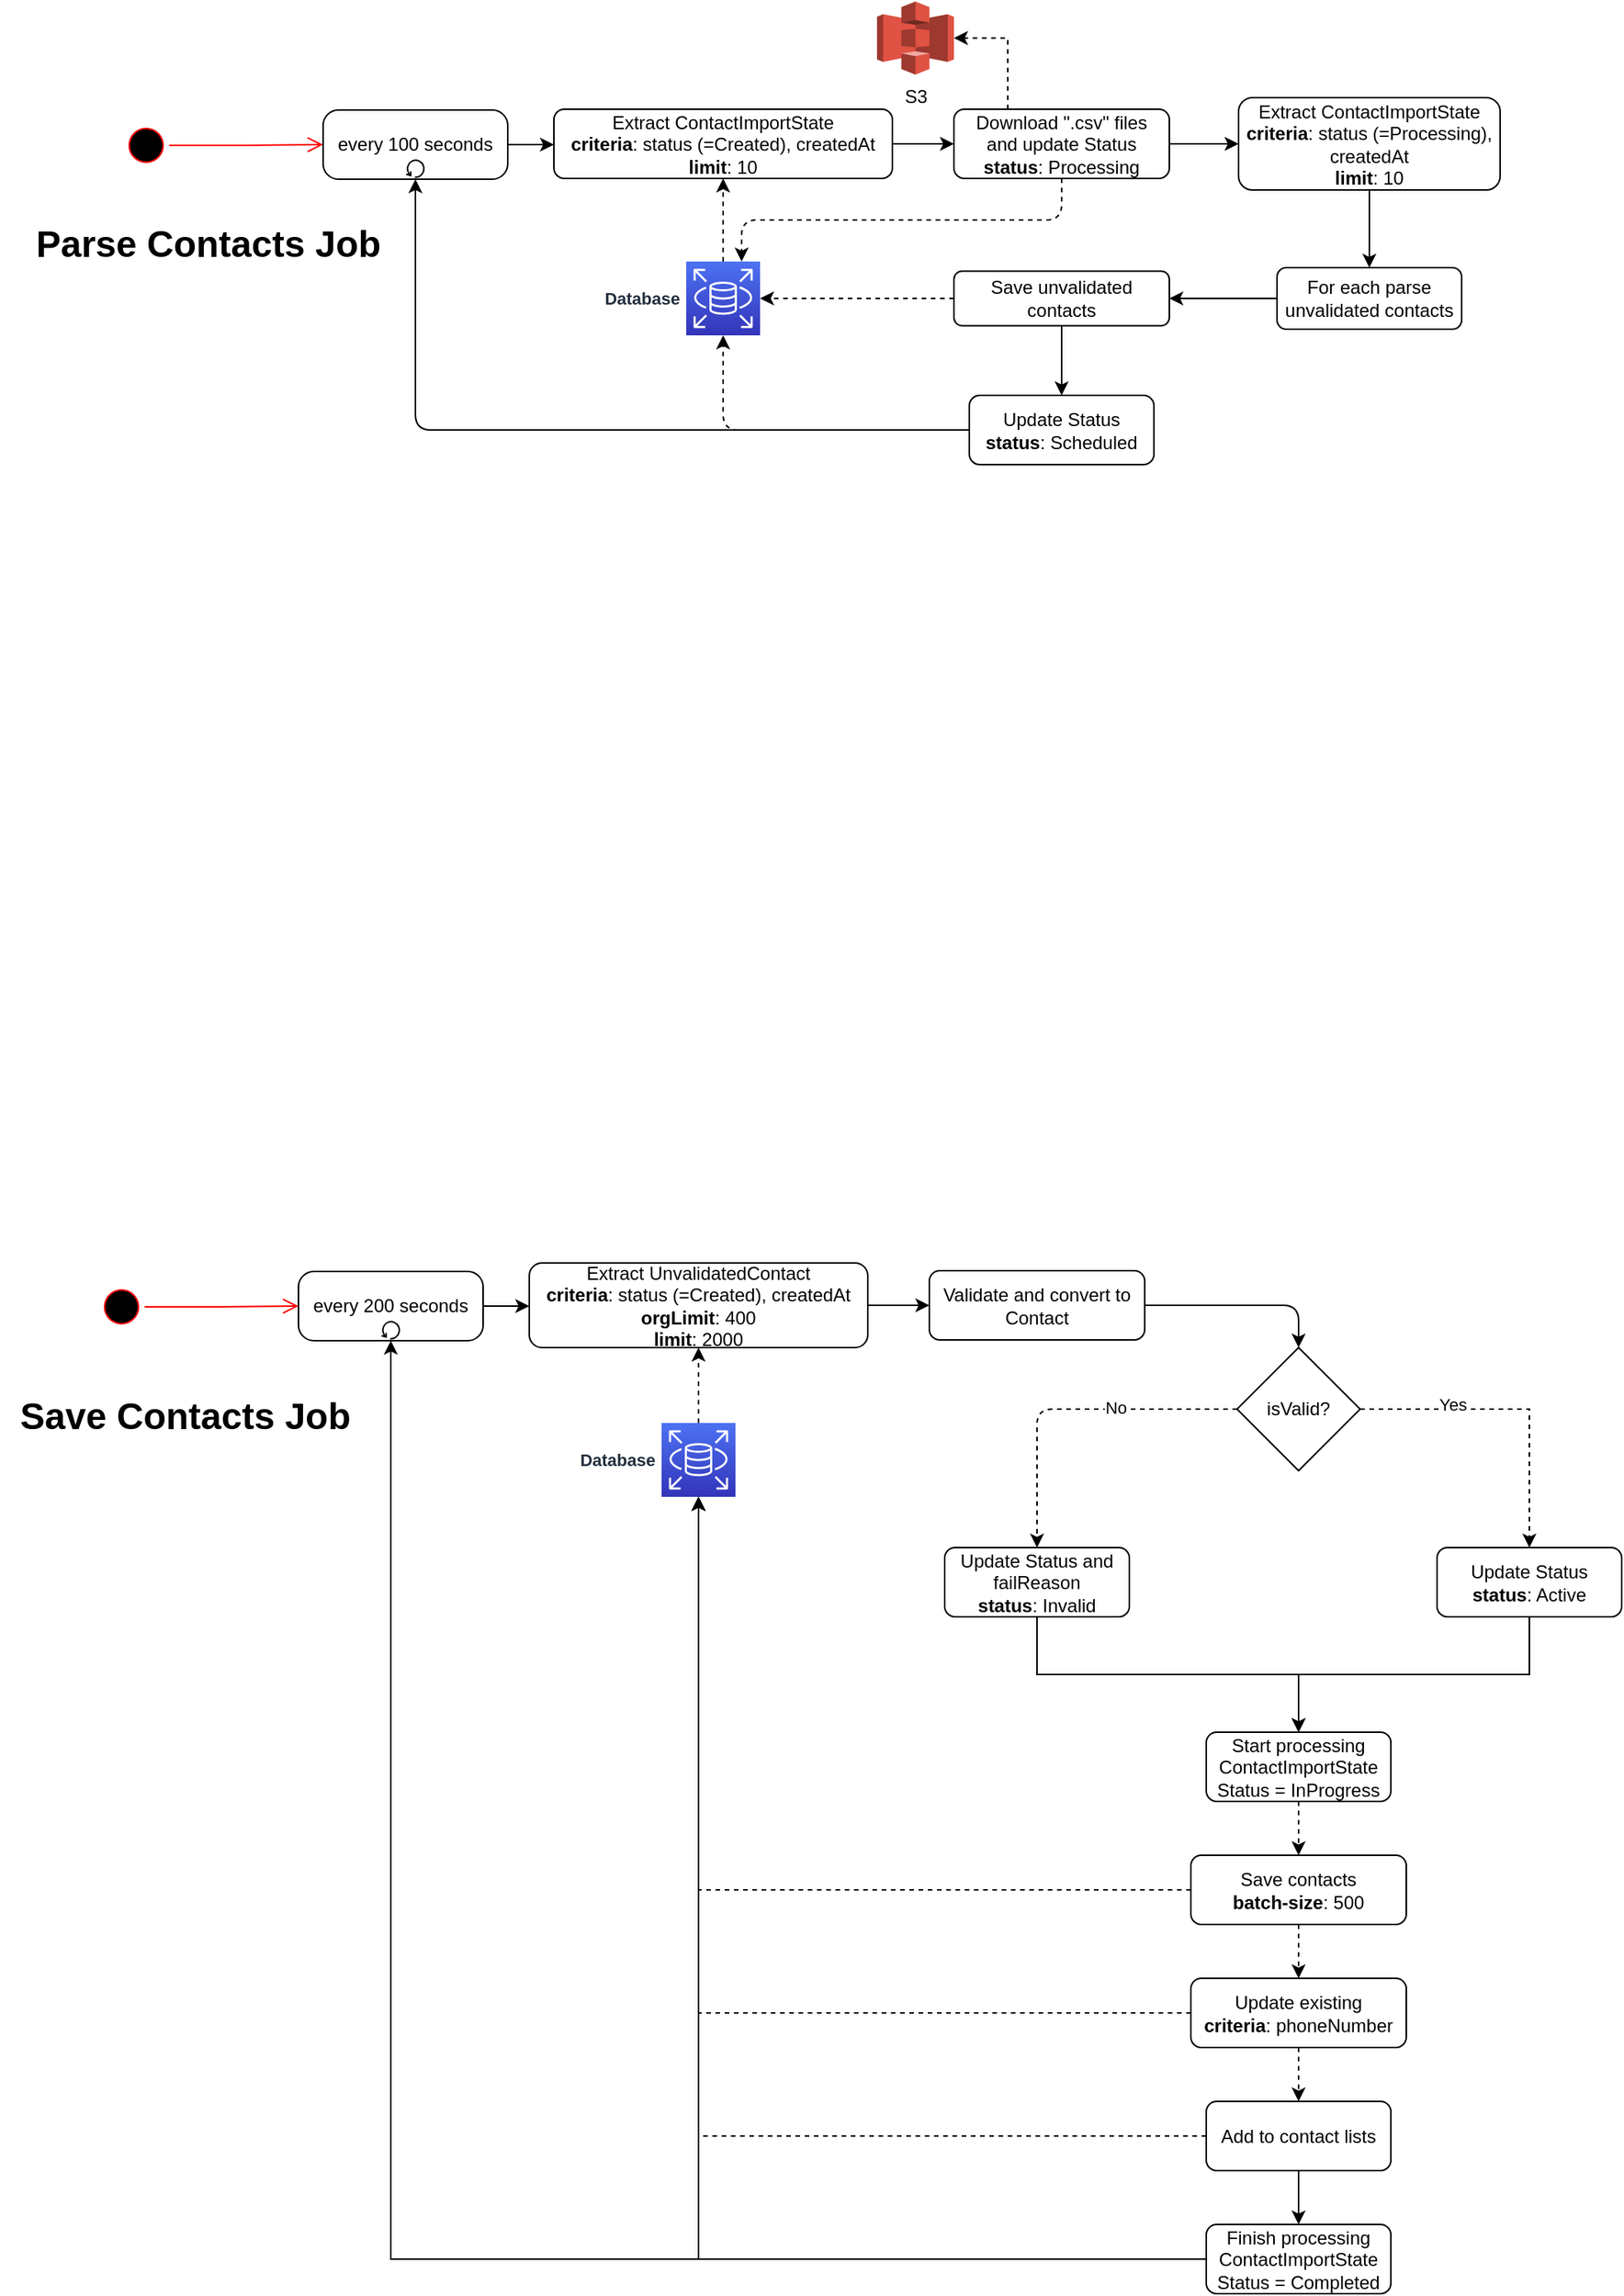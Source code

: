 <mxfile version="20.6.0" type="github">
  <diagram id="VKTRFyKmwZz97WrYO3hO" name="Page-1">
    <mxGraphModel dx="2725" dy="802" grid="1" gridSize="10" guides="1" tooltips="1" connect="1" arrows="1" fold="1" page="1" pageScale="1" pageWidth="1169" pageHeight="827" math="0" shadow="0">
      <root>
        <mxCell id="0" />
        <mxCell id="1" parent="0" />
        <mxCell id="v4iH7APgCb-KjCT9Qs5D-30" value="" style="ellipse;html=1;shape=startState;fillColor=#000000;strokeColor=#ff0000;" parent="1" vertex="1">
          <mxGeometry x="-1040" y="108.5" width="30" height="30" as="geometry" />
        </mxCell>
        <mxCell id="v4iH7APgCb-KjCT9Qs5D-31" value="" style="edgeStyle=orthogonalEdgeStyle;html=1;verticalAlign=bottom;endArrow=open;endSize=8;strokeColor=#ff0000;rounded=1;exitX=1;exitY=0.5;exitDx=0;exitDy=0;entryX=0;entryY=0.5;entryDx=0;entryDy=0;entryPerimeter=0;" parent="1" source="v4iH7APgCb-KjCT9Qs5D-30" target="v4iH7APgCb-KjCT9Qs5D-33" edge="1">
          <mxGeometry relative="1" as="geometry">
            <mxPoint x="-1025" y="198.5" as="targetPoint" />
          </mxGeometry>
        </mxCell>
        <mxCell id="v4iH7APgCb-KjCT9Qs5D-32" style="edgeStyle=orthogonalEdgeStyle;rounded=1;orthogonalLoop=1;jettySize=auto;html=1;exitX=1;exitY=0.5;exitDx=0;exitDy=0;exitPerimeter=0;entryX=0;entryY=0.5;entryDx=0;entryDy=0;startArrow=none;startFill=0;" parent="1" source="v4iH7APgCb-KjCT9Qs5D-33" target="v4iH7APgCb-KjCT9Qs5D-36" edge="1">
          <mxGeometry relative="1" as="geometry" />
        </mxCell>
        <mxCell id="v4iH7APgCb-KjCT9Qs5D-33" value="every 100 seconds" style="points=[[0.25,0,0],[0.5,0,0],[0.75,0,0],[1,0.25,0],[1,0.5,0],[1,0.75,0],[0.75,1,0],[0.5,1,0],[0.25,1,0],[0,0.75,0],[0,0.5,0],[0,0.25,0]];shape=mxgraph.bpmn.task;whiteSpace=wrap;rectStyle=rounded;size=10;taskMarker=abstract;isLoopStandard=1;" parent="1" vertex="1">
          <mxGeometry x="-910" y="100.5" width="120" height="45" as="geometry" />
        </mxCell>
        <mxCell id="v4iH7APgCb-KjCT9Qs5D-34" style="edgeStyle=orthogonalEdgeStyle;rounded=1;orthogonalLoop=1;jettySize=auto;html=1;exitX=1;exitY=0.5;exitDx=0;exitDy=0;entryX=0;entryY=0.5;entryDx=0;entryDy=0;startArrow=none;startFill=0;" parent="1" source="v4iH7APgCb-KjCT9Qs5D-36" target="v4iH7APgCb-KjCT9Qs5D-41" edge="1">
          <mxGeometry relative="1" as="geometry" />
        </mxCell>
        <mxCell id="v4iH7APgCb-KjCT9Qs5D-35" style="edgeStyle=orthogonalEdgeStyle;rounded=1;orthogonalLoop=1;jettySize=auto;html=1;startArrow=none;startFill=0;dashed=1;entryX=0.5;entryY=1;entryDx=0;entryDy=0;exitX=0.5;exitY=0;exitDx=0;exitDy=0;exitPerimeter=0;" parent="1" source="v4iH7APgCb-KjCT9Qs5D-56" target="v4iH7APgCb-KjCT9Qs5D-36" edge="1">
          <mxGeometry relative="1" as="geometry" />
        </mxCell>
        <mxCell id="v4iH7APgCb-KjCT9Qs5D-36" value="Extract ContactImportState&lt;br&gt;&lt;b&gt;criteria&lt;/b&gt;: status (=Created), createdAt&lt;br&gt;&lt;b&gt;limit&lt;/b&gt;: 10" style="rounded=1;whiteSpace=wrap;html=1;" parent="1" vertex="1">
          <mxGeometry x="-760" y="100" width="220" height="45" as="geometry" />
        </mxCell>
        <mxCell id="v4iH7APgCb-KjCT9Qs5D-37" style="edgeStyle=orthogonalEdgeStyle;rounded=1;orthogonalLoop=1;jettySize=auto;html=1;exitX=0.5;exitY=1;exitDx=0;exitDy=0;entryX=0.5;entryY=0;entryDx=0;entryDy=0;labelBackgroundColor=none;fontSize=18;fontColor=#FF2D0D;startArrow=none;startFill=0;" parent="1" source="v4iH7APgCb-KjCT9Qs5D-38" target="v4iH7APgCb-KjCT9Qs5D-48" edge="1">
          <mxGeometry relative="1" as="geometry" />
        </mxCell>
        <mxCell id="v4iH7APgCb-KjCT9Qs5D-38" value="Extract ContactImportState&lt;br&gt;&lt;b&gt;criteria&lt;/b&gt;: status (=Processing), createdAt&lt;br&gt;&lt;b&gt;limit&lt;/b&gt;: 10" style="rounded=1;whiteSpace=wrap;html=1;" parent="1" vertex="1">
          <mxGeometry x="-315" y="92.5" width="170" height="60" as="geometry" />
        </mxCell>
        <mxCell id="v4iH7APgCb-KjCT9Qs5D-39" style="edgeStyle=orthogonalEdgeStyle;rounded=1;orthogonalLoop=1;jettySize=auto;html=1;exitX=0.5;exitY=1;exitDx=0;exitDy=0;startArrow=none;startFill=0;dashed=1;entryX=0.75;entryY=0;entryDx=0;entryDy=0;entryPerimeter=0;" parent="1" source="v4iH7APgCb-KjCT9Qs5D-41" target="v4iH7APgCb-KjCT9Qs5D-56" edge="1">
          <mxGeometry relative="1" as="geometry" />
        </mxCell>
        <mxCell id="v4iH7APgCb-KjCT9Qs5D-40" style="edgeStyle=orthogonalEdgeStyle;rounded=1;orthogonalLoop=1;jettySize=auto;html=1;exitX=1;exitY=0.5;exitDx=0;exitDy=0;entryX=0;entryY=0.5;entryDx=0;entryDy=0;startArrow=none;startFill=0;" parent="1" source="v4iH7APgCb-KjCT9Qs5D-41" target="v4iH7APgCb-KjCT9Qs5D-38" edge="1">
          <mxGeometry relative="1" as="geometry" />
        </mxCell>
        <mxCell id="v4iH7APgCb-KjCT9Qs5D-85" style="edgeStyle=orthogonalEdgeStyle;rounded=0;orthogonalLoop=1;jettySize=auto;html=1;exitX=0.25;exitY=0;exitDx=0;exitDy=0;entryX=1;entryY=0.5;entryDx=0;entryDy=0;entryPerimeter=0;dashed=1;" parent="1" source="v4iH7APgCb-KjCT9Qs5D-41" target="v4iH7APgCb-KjCT9Qs5D-84" edge="1">
          <mxGeometry relative="1" as="geometry" />
        </mxCell>
        <mxCell id="v4iH7APgCb-KjCT9Qs5D-41" value="Download &quot;.csv&quot; files&lt;br&gt;and update Status&lt;br&gt;&lt;b&gt;status&lt;/b&gt;: Processing" style="rounded=1;whiteSpace=wrap;html=1;" parent="1" vertex="1">
          <mxGeometry x="-500" y="100" width="140" height="45" as="geometry" />
        </mxCell>
        <mxCell id="v4iH7APgCb-KjCT9Qs5D-46" value="Update Status&lt;br&gt;&lt;b&gt;status&lt;/b&gt;: Scheduled" style="rounded=1;whiteSpace=wrap;html=1;" parent="1" vertex="1">
          <mxGeometry x="-490" y="286" width="120" height="45" as="geometry" />
        </mxCell>
        <mxCell id="v4iH7APgCb-KjCT9Qs5D-47" style="edgeStyle=orthogonalEdgeStyle;rounded=1;orthogonalLoop=1;jettySize=auto;html=1;exitX=0;exitY=0.5;exitDx=0;exitDy=0;entryX=1;entryY=0.5;entryDx=0;entryDy=0;labelBackgroundColor=none;fontSize=12;fontColor=#FF2D0D;startArrow=none;startFill=0;" parent="1" source="v4iH7APgCb-KjCT9Qs5D-48" target="v4iH7APgCb-KjCT9Qs5D-51" edge="1">
          <mxGeometry relative="1" as="geometry" />
        </mxCell>
        <mxCell id="v4iH7APgCb-KjCT9Qs5D-48" value="For each parse unvalidated contacts" style="rounded=1;whiteSpace=wrap;html=1;labelBackgroundColor=none;fontSize=12;" parent="1" vertex="1">
          <mxGeometry x="-290" y="203" width="120" height="40" as="geometry" />
        </mxCell>
        <mxCell id="v4iH7APgCb-KjCT9Qs5D-49" style="edgeStyle=orthogonalEdgeStyle;rounded=1;orthogonalLoop=1;jettySize=auto;html=1;exitX=0;exitY=0.5;exitDx=0;exitDy=0;labelBackgroundColor=none;fontSize=12;fontColor=#FF2D0D;startArrow=none;startFill=0;dashed=1;entryX=1;entryY=0.5;entryDx=0;entryDy=0;entryPerimeter=0;" parent="1" source="v4iH7APgCb-KjCT9Qs5D-51" target="v4iH7APgCb-KjCT9Qs5D-56" edge="1">
          <mxGeometry relative="1" as="geometry">
            <mxPoint x="-626" y="223.1" as="targetPoint" />
          </mxGeometry>
        </mxCell>
        <mxCell id="v4iH7APgCb-KjCT9Qs5D-50" style="edgeStyle=orthogonalEdgeStyle;rounded=1;orthogonalLoop=1;jettySize=auto;html=1;exitX=0.5;exitY=1;exitDx=0;exitDy=0;labelBackgroundColor=none;fontSize=12;fontColor=#FF2D0D;startArrow=none;startFill=0;" parent="1" source="v4iH7APgCb-KjCT9Qs5D-51" target="v4iH7APgCb-KjCT9Qs5D-46" edge="1">
          <mxGeometry relative="1" as="geometry" />
        </mxCell>
        <mxCell id="v4iH7APgCb-KjCT9Qs5D-51" value="Save unvalidated contacts" style="rounded=1;whiteSpace=wrap;html=1;labelBackgroundColor=none;fontSize=12;" parent="1" vertex="1">
          <mxGeometry x="-500" y="205.25" width="140" height="35.5" as="geometry" />
        </mxCell>
        <mxCell id="v4iH7APgCb-KjCT9Qs5D-52" style="edgeStyle=orthogonalEdgeStyle;rounded=1;orthogonalLoop=1;jettySize=auto;html=1;exitX=0;exitY=0.5;exitDx=0;exitDy=0;entryX=0.5;entryY=1;entryDx=0;entryDy=0;entryPerimeter=0;labelBackgroundColor=none;fontSize=12;fontColor=#FF2908;startArrow=none;startFill=0;" parent="1" source="v4iH7APgCb-KjCT9Qs5D-46" target="v4iH7APgCb-KjCT9Qs5D-33" edge="1">
          <mxGeometry relative="1" as="geometry">
            <mxPoint x="-707.5" y="308.5" as="sourcePoint" />
          </mxGeometry>
        </mxCell>
        <mxCell id="v4iH7APgCb-KjCT9Qs5D-53" style="edgeStyle=orthogonalEdgeStyle;rounded=1;orthogonalLoop=1;jettySize=auto;html=1;exitX=0;exitY=0.5;exitDx=0;exitDy=0;labelBackgroundColor=none;fontSize=12;fontColor=#FF2908;startArrow=none;startFill=0;dashed=1;entryX=0.5;entryY=1;entryDx=0;entryDy=0;entryPerimeter=0;" parent="1" source="v4iH7APgCb-KjCT9Qs5D-46" target="v4iH7APgCb-KjCT9Qs5D-56" edge="1">
          <mxGeometry relative="1" as="geometry">
            <mxPoint x="-650" y="286" as="sourcePoint" />
          </mxGeometry>
        </mxCell>
        <mxCell id="v4iH7APgCb-KjCT9Qs5D-56" value="Database" style="sketch=0;points=[[0,0,0],[0.25,0,0],[0.5,0,0],[0.75,0,0],[1,0,0],[0,1,0],[0.25,1,0],[0.5,1,0],[0.75,1,0],[1,1,0],[0,0.25,0],[0,0.5,0],[0,0.75,0],[1,0.25,0],[1,0.5,0],[1,0.75,0]];outlineConnect=0;fontColor=#232F3E;gradientColor=#4D72F3;gradientDirection=north;fillColor=#3334B9;strokeColor=#ffffff;dashed=0;verticalLabelPosition=middle;verticalAlign=middle;align=right;html=1;fontSize=11;fontStyle=1;aspect=fixed;shape=mxgraph.aws4.resourceIcon;resIcon=mxgraph.aws4.rds;labelBackgroundColor=none;labelBorderColor=none;fontFamily=Helvetica;labelPosition=left;spacing=5;" parent="1" vertex="1">
          <mxGeometry x="-674" y="199" width="48" height="48" as="geometry" />
        </mxCell>
        <mxCell id="v4iH7APgCb-KjCT9Qs5D-84" value="S3" style="outlineConnect=0;dashed=0;verticalLabelPosition=bottom;verticalAlign=top;align=center;html=1;shape=mxgraph.aws3.s3;fillColor=#E05243;gradientColor=none;" parent="1" vertex="1">
          <mxGeometry x="-550" y="30" width="50" height="47.5" as="geometry" />
        </mxCell>
        <mxCell id="v4iH7APgCb-KjCT9Qs5D-86" value="" style="ellipse;html=1;shape=startState;fillColor=#000000;strokeColor=#ff0000;" parent="1" vertex="1">
          <mxGeometry x="-1056" y="863.5" width="30" height="30" as="geometry" />
        </mxCell>
        <mxCell id="v4iH7APgCb-KjCT9Qs5D-87" value="" style="edgeStyle=orthogonalEdgeStyle;html=1;verticalAlign=bottom;endArrow=open;endSize=8;strokeColor=#ff0000;rounded=1;exitX=1;exitY=0.5;exitDx=0;exitDy=0;entryX=0;entryY=0.5;entryDx=0;entryDy=0;entryPerimeter=0;" parent="1" source="v4iH7APgCb-KjCT9Qs5D-86" target="v4iH7APgCb-KjCT9Qs5D-89" edge="1">
          <mxGeometry relative="1" as="geometry">
            <mxPoint x="-1041" y="953.5" as="targetPoint" />
          </mxGeometry>
        </mxCell>
        <mxCell id="v4iH7APgCb-KjCT9Qs5D-88" style="edgeStyle=orthogonalEdgeStyle;rounded=1;orthogonalLoop=1;jettySize=auto;html=1;exitX=1;exitY=0.5;exitDx=0;exitDy=0;exitPerimeter=0;entryX=0;entryY=0.5;entryDx=0;entryDy=0;startArrow=none;startFill=0;" parent="1" source="v4iH7APgCb-KjCT9Qs5D-89" target="v4iH7APgCb-KjCT9Qs5D-92" edge="1">
          <mxGeometry relative="1" as="geometry" />
        </mxCell>
        <mxCell id="v4iH7APgCb-KjCT9Qs5D-89" value="every 200 seconds" style="points=[[0.25,0,0],[0.5,0,0],[0.75,0,0],[1,0.25,0],[1,0.5,0],[1,0.75,0],[0.75,1,0],[0.5,1,0],[0.25,1,0],[0,0.75,0],[0,0.5,0],[0,0.25,0]];shape=mxgraph.bpmn.task;whiteSpace=wrap;rectStyle=rounded;size=10;taskMarker=abstract;isLoopStandard=1;" parent="1" vertex="1">
          <mxGeometry x="-926" y="855.5" width="120" height="45" as="geometry" />
        </mxCell>
        <mxCell id="v4iH7APgCb-KjCT9Qs5D-90" style="edgeStyle=orthogonalEdgeStyle;rounded=1;orthogonalLoop=1;jettySize=auto;html=1;exitX=1;exitY=0.5;exitDx=0;exitDy=0;entryX=0;entryY=0.5;entryDx=0;entryDy=0;startArrow=none;startFill=0;" parent="1" source="v4iH7APgCb-KjCT9Qs5D-92" target="v4iH7APgCb-KjCT9Qs5D-98" edge="1">
          <mxGeometry relative="1" as="geometry" />
        </mxCell>
        <mxCell id="v4iH7APgCb-KjCT9Qs5D-91" style="edgeStyle=orthogonalEdgeStyle;rounded=1;orthogonalLoop=1;jettySize=auto;html=1;startArrow=none;startFill=0;dashed=1;entryX=0.5;entryY=1;entryDx=0;entryDy=0;exitX=0.5;exitY=0;exitDx=0;exitDy=0;exitPerimeter=0;" parent="1" source="v4iH7APgCb-KjCT9Qs5D-107" target="v4iH7APgCb-KjCT9Qs5D-92" edge="1">
          <mxGeometry relative="1" as="geometry" />
        </mxCell>
        <mxCell id="v4iH7APgCb-KjCT9Qs5D-92" value="Extract UnvalidatedContact&lt;br&gt;&lt;b&gt;criteria&lt;/b&gt;: status (=Created), createdAt&lt;br&gt;&lt;b&gt;orgLimit&lt;/b&gt;: 400&lt;br&gt;&lt;b&gt;limit&lt;/b&gt;: 2000" style="rounded=1;whiteSpace=wrap;html=1;" parent="1" vertex="1">
          <mxGeometry x="-776" y="850" width="220" height="55" as="geometry" />
        </mxCell>
        <mxCell id="v4iH7APgCb-KjCT9Qs5D-96" style="edgeStyle=orthogonalEdgeStyle;rounded=1;orthogonalLoop=1;jettySize=auto;html=1;exitX=1;exitY=0.5;exitDx=0;exitDy=0;entryX=0.5;entryY=0;entryDx=0;entryDy=0;startArrow=none;startFill=0;" parent="1" source="v4iH7APgCb-KjCT9Qs5D-98" target="v4iH7APgCb-KjCT9Qs5D-109" edge="1">
          <mxGeometry relative="1" as="geometry">
            <mxPoint x="-331" y="877.5" as="targetPoint" />
            <Array as="points">
              <mxPoint x="-276" y="878" />
            </Array>
          </mxGeometry>
        </mxCell>
        <mxCell id="v4iH7APgCb-KjCT9Qs5D-98" value="Validate and convert to Contact" style="rounded=1;whiteSpace=wrap;html=1;" parent="1" vertex="1">
          <mxGeometry x="-516" y="855" width="140" height="45" as="geometry" />
        </mxCell>
        <mxCell id="v4iH7APgCb-KjCT9Qs5D-118" style="edgeStyle=orthogonalEdgeStyle;rounded=0;orthogonalLoop=1;jettySize=auto;html=1;exitX=0.5;exitY=1;exitDx=0;exitDy=0;" parent="1" source="v4iH7APgCb-KjCT9Qs5D-99" target="v4iH7APgCb-KjCT9Qs5D-117" edge="1">
          <mxGeometry relative="1" as="geometry" />
        </mxCell>
        <mxCell id="v4iH7APgCb-KjCT9Qs5D-99" value="Update Status and failReason&lt;br&gt;&lt;b&gt;status&lt;/b&gt;: Invalid" style="rounded=1;whiteSpace=wrap;html=1;" parent="1" vertex="1">
          <mxGeometry x="-506" y="1035" width="120" height="45" as="geometry" />
        </mxCell>
        <mxCell id="v4iH7APgCb-KjCT9Qs5D-103" style="edgeStyle=orthogonalEdgeStyle;rounded=1;orthogonalLoop=1;jettySize=auto;html=1;exitX=0;exitY=0.5;exitDx=0;exitDy=0;labelBackgroundColor=none;fontSize=12;fontColor=#FF2D0D;startArrow=none;startFill=0;dashed=1;" parent="1" source="v4iH7APgCb-KjCT9Qs5D-109" target="v4iH7APgCb-KjCT9Qs5D-99" edge="1">
          <mxGeometry relative="1" as="geometry">
            <mxPoint x="-446" y="995.75" as="sourcePoint" />
          </mxGeometry>
        </mxCell>
        <mxCell id="v4iH7APgCb-KjCT9Qs5D-111" value="No" style="edgeLabel;html=1;align=center;verticalAlign=middle;resizable=0;points=[];" parent="v4iH7APgCb-KjCT9Qs5D-103" vertex="1" connectable="0">
          <mxGeometry x="-0.283" y="-1" relative="1" as="geometry">
            <mxPoint as="offset" />
          </mxGeometry>
        </mxCell>
        <mxCell id="v4iH7APgCb-KjCT9Qs5D-107" value="Database" style="sketch=0;points=[[0,0,0],[0.25,0,0],[0.5,0,0],[0.75,0,0],[1,0,0],[0,1,0],[0.25,1,0],[0.5,1,0],[0.75,1,0],[1,1,0],[0,0.25,0],[0,0.5,0],[0,0.75,0],[1,0.25,0],[1,0.5,0],[1,0.75,0]];outlineConnect=0;fontColor=#232F3E;gradientColor=#4D72F3;gradientDirection=north;fillColor=#3334B9;strokeColor=#ffffff;dashed=0;verticalLabelPosition=middle;verticalAlign=middle;align=right;html=1;fontSize=11;fontStyle=1;aspect=fixed;shape=mxgraph.aws4.resourceIcon;resIcon=mxgraph.aws4.rds;labelBackgroundColor=none;labelBorderColor=none;fontFamily=Helvetica;labelPosition=left;spacing=5;" parent="1" vertex="1">
          <mxGeometry x="-690" y="954" width="48" height="48" as="geometry" />
        </mxCell>
        <mxCell id="v4iH7APgCb-KjCT9Qs5D-114" style="edgeStyle=orthogonalEdgeStyle;rounded=0;orthogonalLoop=1;jettySize=auto;html=1;exitX=1;exitY=0.5;exitDx=0;exitDy=0;dashed=1;" parent="1" source="v4iH7APgCb-KjCT9Qs5D-109" target="v4iH7APgCb-KjCT9Qs5D-110" edge="1">
          <mxGeometry relative="1" as="geometry" />
        </mxCell>
        <mxCell id="v4iH7APgCb-KjCT9Qs5D-115" value="Yes" style="edgeLabel;html=1;align=center;verticalAlign=middle;resizable=0;points=[];" parent="v4iH7APgCb-KjCT9Qs5D-114" vertex="1" connectable="0">
          <mxGeometry x="-0.399" y="3" relative="1" as="geometry">
            <mxPoint as="offset" />
          </mxGeometry>
        </mxCell>
        <mxCell id="v4iH7APgCb-KjCT9Qs5D-109" value="isValid?" style="rhombus;whiteSpace=wrap;html=1;" parent="1" vertex="1">
          <mxGeometry x="-316" y="905" width="80" height="80" as="geometry" />
        </mxCell>
        <mxCell id="v4iH7APgCb-KjCT9Qs5D-119" style="edgeStyle=orthogonalEdgeStyle;rounded=0;orthogonalLoop=1;jettySize=auto;html=1;exitX=0.5;exitY=1;exitDx=0;exitDy=0;entryX=0.5;entryY=0;entryDx=0;entryDy=0;" parent="1" source="v4iH7APgCb-KjCT9Qs5D-110" target="v4iH7APgCb-KjCT9Qs5D-117" edge="1">
          <mxGeometry relative="1" as="geometry" />
        </mxCell>
        <mxCell id="v4iH7APgCb-KjCT9Qs5D-110" value="Update Status&lt;br&gt;&lt;b&gt;status&lt;/b&gt;: Active" style="rounded=1;whiteSpace=wrap;html=1;" parent="1" vertex="1">
          <mxGeometry x="-186" y="1035" width="120" height="45" as="geometry" />
        </mxCell>
        <mxCell id="v4iH7APgCb-KjCT9Qs5D-122" style="edgeStyle=orthogonalEdgeStyle;rounded=0;orthogonalLoop=1;jettySize=auto;html=1;exitX=0.5;exitY=1;exitDx=0;exitDy=0;entryX=0.5;entryY=0;entryDx=0;entryDy=0;dashed=1;" parent="1" source="v4iH7APgCb-KjCT9Qs5D-117" target="v4iH7APgCb-KjCT9Qs5D-120" edge="1">
          <mxGeometry relative="1" as="geometry" />
        </mxCell>
        <mxCell id="v4iH7APgCb-KjCT9Qs5D-117" value="Start processing&lt;br&gt;ContactImportState&lt;br&gt;Status = InProgress" style="rounded=1;whiteSpace=wrap;html=1;" parent="1" vertex="1">
          <mxGeometry x="-336" y="1155" width="120" height="45" as="geometry" />
        </mxCell>
        <mxCell id="v4iH7APgCb-KjCT9Qs5D-123" style="edgeStyle=orthogonalEdgeStyle;rounded=0;orthogonalLoop=1;jettySize=auto;html=1;exitX=0.5;exitY=1;exitDx=0;exitDy=0;entryX=0.5;entryY=0;entryDx=0;entryDy=0;dashed=1;" parent="1" source="v4iH7APgCb-KjCT9Qs5D-120" target="v4iH7APgCb-KjCT9Qs5D-121" edge="1">
          <mxGeometry relative="1" as="geometry" />
        </mxCell>
        <mxCell id="v4iH7APgCb-KjCT9Qs5D-125" style="edgeStyle=orthogonalEdgeStyle;rounded=0;orthogonalLoop=1;jettySize=auto;html=1;exitX=0;exitY=0.5;exitDx=0;exitDy=0;entryX=0.5;entryY=1;entryDx=0;entryDy=0;entryPerimeter=0;dashed=1;" parent="1" source="v4iH7APgCb-KjCT9Qs5D-120" target="v4iH7APgCb-KjCT9Qs5D-107" edge="1">
          <mxGeometry relative="1" as="geometry" />
        </mxCell>
        <mxCell id="v4iH7APgCb-KjCT9Qs5D-120" value="Save contacts&lt;br&gt;&lt;b&gt;batch-size&lt;/b&gt;: 500" style="rounded=1;whiteSpace=wrap;html=1;" parent="1" vertex="1">
          <mxGeometry x="-346" y="1235" width="140" height="45" as="geometry" />
        </mxCell>
        <mxCell id="v4iH7APgCb-KjCT9Qs5D-126" style="edgeStyle=orthogonalEdgeStyle;rounded=0;orthogonalLoop=1;jettySize=auto;html=1;exitX=0;exitY=0.5;exitDx=0;exitDy=0;entryX=0.5;entryY=1;entryDx=0;entryDy=0;entryPerimeter=0;dashed=1;" parent="1" source="v4iH7APgCb-KjCT9Qs5D-121" target="v4iH7APgCb-KjCT9Qs5D-107" edge="1">
          <mxGeometry relative="1" as="geometry" />
        </mxCell>
        <mxCell id="v4iH7APgCb-KjCT9Qs5D-132" style="edgeStyle=orthogonalEdgeStyle;rounded=0;orthogonalLoop=1;jettySize=auto;html=1;exitX=0.5;exitY=1;exitDx=0;exitDy=0;entryX=0.5;entryY=0;entryDx=0;entryDy=0;dashed=1;" parent="1" source="v4iH7APgCb-KjCT9Qs5D-121" target="v4iH7APgCb-KjCT9Qs5D-130" edge="1">
          <mxGeometry relative="1" as="geometry" />
        </mxCell>
        <mxCell id="v4iH7APgCb-KjCT9Qs5D-121" value="Update existing&lt;br&gt;&lt;b&gt;criteria&lt;/b&gt;: phoneNumber" style="rounded=1;whiteSpace=wrap;html=1;" parent="1" vertex="1">
          <mxGeometry x="-346" y="1315" width="140" height="45" as="geometry" />
        </mxCell>
        <mxCell id="v4iH7APgCb-KjCT9Qs5D-129" style="edgeStyle=orthogonalEdgeStyle;rounded=0;orthogonalLoop=1;jettySize=auto;html=1;exitX=0;exitY=0.5;exitDx=0;exitDy=0;entryX=0.5;entryY=1;entryDx=0;entryDy=0;entryPerimeter=0;" parent="1" source="v4iH7APgCb-KjCT9Qs5D-127" target="v4iH7APgCb-KjCT9Qs5D-107" edge="1">
          <mxGeometry relative="1" as="geometry" />
        </mxCell>
        <mxCell id="v4iH7APgCb-KjCT9Qs5D-135" style="edgeStyle=orthogonalEdgeStyle;rounded=0;orthogonalLoop=1;jettySize=auto;html=1;exitX=0;exitY=0.5;exitDx=0;exitDy=0;entryX=0.5;entryY=1;entryDx=0;entryDy=0;entryPerimeter=0;" parent="1" source="v4iH7APgCb-KjCT9Qs5D-127" target="v4iH7APgCb-KjCT9Qs5D-89" edge="1">
          <mxGeometry relative="1" as="geometry" />
        </mxCell>
        <mxCell id="v4iH7APgCb-KjCT9Qs5D-127" value="Finish processing&lt;br&gt;ContactImportState&lt;br&gt;Status = Completed" style="rounded=1;whiteSpace=wrap;html=1;" parent="1" vertex="1">
          <mxGeometry x="-336" y="1475" width="120" height="45" as="geometry" />
        </mxCell>
        <mxCell id="v4iH7APgCb-KjCT9Qs5D-133" style="edgeStyle=orthogonalEdgeStyle;rounded=0;orthogonalLoop=1;jettySize=auto;html=1;exitX=0.5;exitY=1;exitDx=0;exitDy=0;" parent="1" source="v4iH7APgCb-KjCT9Qs5D-130" target="v4iH7APgCb-KjCT9Qs5D-127" edge="1">
          <mxGeometry relative="1" as="geometry" />
        </mxCell>
        <mxCell id="v4iH7APgCb-KjCT9Qs5D-134" style="edgeStyle=orthogonalEdgeStyle;rounded=0;orthogonalLoop=1;jettySize=auto;html=1;exitX=0;exitY=0.5;exitDx=0;exitDy=0;entryX=0.5;entryY=1;entryDx=0;entryDy=0;entryPerimeter=0;dashed=1;" parent="1" source="v4iH7APgCb-KjCT9Qs5D-130" target="v4iH7APgCb-KjCT9Qs5D-107" edge="1">
          <mxGeometry relative="1" as="geometry" />
        </mxCell>
        <mxCell id="v4iH7APgCb-KjCT9Qs5D-130" value="Add to contact lists" style="rounded=1;whiteSpace=wrap;html=1;" parent="1" vertex="1">
          <mxGeometry x="-336" y="1395" width="120" height="45" as="geometry" />
        </mxCell>
        <mxCell id="v4iH7APgCb-KjCT9Qs5D-136" value="&lt;h1&gt;Parse Contacts Job&lt;/h1&gt;" style="text;html=1;align=center;verticalAlign=middle;resizable=0;points=[];autosize=1;strokeColor=none;fillColor=none;" parent="1" vertex="1">
          <mxGeometry x="-1110" y="152.5" width="250" height="70" as="geometry" />
        </mxCell>
        <mxCell id="v4iH7APgCb-KjCT9Qs5D-137" value="&lt;h1&gt;Save Contacts Job&lt;/h1&gt;" style="text;html=1;align=center;verticalAlign=middle;resizable=0;points=[];autosize=1;strokeColor=none;fillColor=none;" parent="1" vertex="1">
          <mxGeometry x="-1120" y="915" width="240" height="70" as="geometry" />
        </mxCell>
      </root>
    </mxGraphModel>
  </diagram>
</mxfile>
